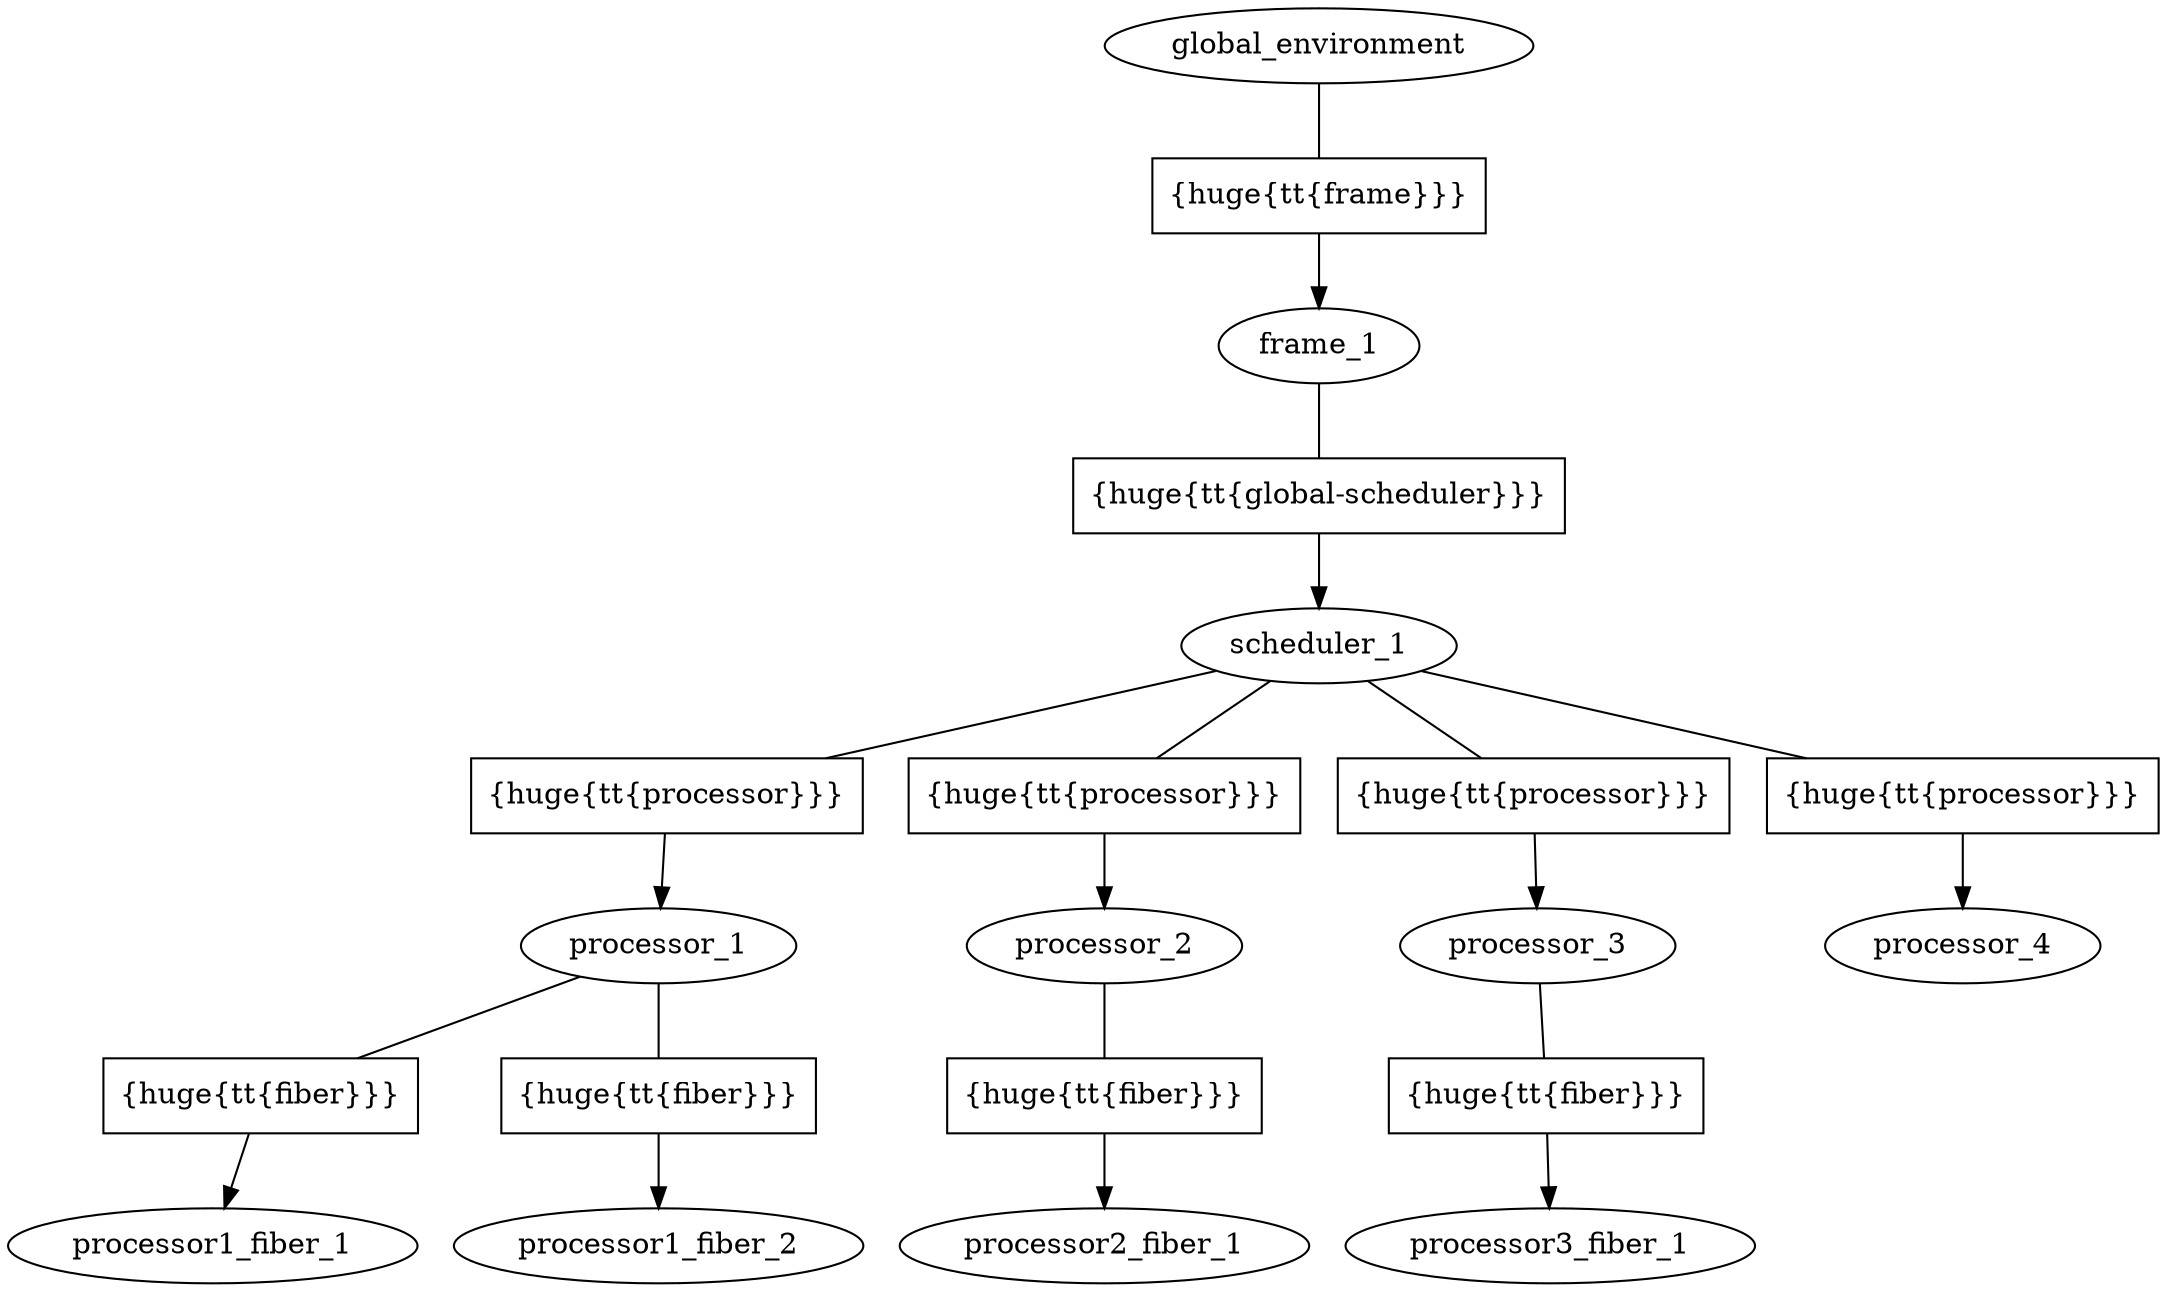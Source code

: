 digraph G {

  node [fillcolor = white, color = "#000000", style = filled];
  edge [color = "#000000"];
    
  processor_1 [texlbl = "{\huge{\tt{Processor}}}"];

  processor1_fiber_1 [texlbl = "{\huge{\tt{Fiber}}}"];
  processor_1_frame_processor1_fiber_1 [shape=box,label="{\huge{\tt{fiber}}}"];
  processor_1 -> processor_1_frame_processor1_fiber_1 [arrowhead=none];
  processor_1_frame_processor1_fiber_1 -> processor1_fiber_1 [style="-triangle 45"];

  processor1_fiber_2 [texlbl = "{\huge{\tt{Fiber}}}"];
  processor_1_frame_processor1_fiber_2 [shape=box,label="{\huge{\tt{fiber}}}"];
  processor_1 -> processor_1_frame_processor1_fiber_2 [arrowhead=none];
  processor_1_frame_processor1_fiber_2 -> processor1_fiber_2 [style="-triangle 45"];

  //processor1_fiber_3 [texlbl = "{\huge{\tt{Fiber}}}"];
  //processor_1_frame_processor1_fiber_3 [shape=box,label="{\huge{\tt{fiber}}}"];
  //processor_1 -> processor_1_frame_processor1_fiber_3 [arrowhead=none];
  //processor_1_frame_processor1_fiber_3 -> processor1_fiber_3 [style="-triangle 45"];


  processor_2 [texlbl = "{\huge{\tt{Processor}}}"];

  processor2_fiber_1 [texlbl = "{\huge{\tt{Fiber}}}"];
  processor_2_frame_processor2_fiber_1 [shape=box,label="{\huge{\tt{fiber}}}"];
  processor_2 -> processor_2_frame_processor2_fiber_1 [arrowhead=none];
  processor_2_frame_processor2_fiber_1 -> processor2_fiber_1 [style="-triangle 45"];

  //processor2_fiber_2 [texlbl = "{\huge{\tt{Fiber}}}"];
  //processor_2_frame_processor2_fiber_2 [shape=box,label="{\huge{\tt{fiber}}}"];
  //processor_2 -> processor_2_frame_processor2_fiber_2 [arrowhead=none];
  //processor_2_frame_processor2_fiber_2 -> processor2_fiber_2 [style="-triangle 45"];

  //processor2_fiber_3 [texlbl = "{\huge{\tt{Fiber}}}"];
  //processor_2_frame_processor2_fiber_3 [shape=box,label="{\huge{\tt{fiber}}}"];
  //processor_2 -> processor_2_frame_processor2_fiber_3 [arrowhead=none];
  //processor_2_frame_processor2_fiber_3 -> processor2_fiber_3 [style="-triangle 45"];


  processor_3 [texlbl = "{\huge{\tt{Processor}}}"];

  processor3_fiber_1 [texlbl = "{\huge{\tt{Fiber}}}"];
  processor_3_frame_processor3_fiber_1 [shape=box,label="{\huge{\tt{fiber}}}"];
  processor_3 -> processor_3_frame_processor3_fiber_1 [arrowhead=none];
  processor_3_frame_processor3_fiber_1 -> processor3_fiber_1 [style="-triangle 45"];

  //processor3_fiber_2 [texlbl = "{\huge{\tt{Fiber}}}"];
  //processor_3_frame_processor3_fiber_2 [shape=box,label="{\huge{\tt{fiber}}}"];
  //processor_3 -> processor_3_frame_processor3_fiber_2 [arrowhead=none];
  //processor_3_frame_processor3_fiber_2 -> processor3_fiber_2 [style="-triangle 45"];

  //processor3_fiber_3 [texlbl = "{\huge{\tt{Fiber}}}"];
  //processor_3_frame_processor3_fiber_3 [shape=box,label="{\huge{\tt{fiber}}}"];
  //processor_3 -> processor_3_frame_processor3_fiber_3 [arrowhead=none];
  //processor_3_frame_processor3_fiber_3 -> processor3_fiber_3 [style="-triangle 45"];


  processor_4 [texlbl = "{\huge{\tt{Processor}}}"];

  //processor4_fiber_1 [texlbl = "{\huge{\tt{Fiber}}}"];
  //processor_4_frame_processor4_fiber_1 [shape=box,label="{\huge{\tt{fiber}}}"];
  //processor_4 -> processor_4_frame_processor4_fiber_1 [arrowhead=none];
  //processor_4_frame_processor4_fiber_1 -> processor4_fiber_1 [style="-triangle 45"];

  //processor4_fiber_2 [texlbl = "{\huge{\tt{Fiber}}}"];
  //processor_4_frame_processor4_fiber_2 [shape=box,label="{\huge{\tt{fiber}}}"];
  //processor_4 -> processor_4_frame_processor4_fiber_2 [arrowhead=none];
  //processor_4_frame_processor4_fiber_2 -> processor4_fiber_2 [style="-triangle 45"];

  //processor4_fiber_3 [texlbl = "{\huge{\tt{Fiber}}}"];
  //processor_4_frame_processor4_fiber_3 [shape=box,label="{\huge{\tt{fiber}}}"];
  //processor_4 -> processor_4_frame_processor4_fiber_3 [arrowhead=none];
  //processor_4_frame_processor4_fiber_3 -> processor4_fiber_3 [style="-triangle 45"];


  scheduler_1 [texlbl = "{\huge{\tt{Scheduler}}}"];
  
  scheduler_1_frame_processor_1 [shape=box,label="{\huge{\tt{processor}}}"];
  scheduler_1 -> scheduler_1_frame_processor_1 [arrowhead=none];
  scheduler_1_frame_processor_1 -> processor_1 [style="-triangle 45"];
  
  scheduler_1_frame_processor_2 [shape=box,label="{\huge{\tt{processor}}}"];
  scheduler_1 -> scheduler_1_frame_processor_2 [arrowhead=none];
  scheduler_1_frame_processor_2 -> processor_2 [style="-triangle 45"];
  
  scheduler_1_frame_processor_3 [shape=box,label="{\huge{\tt{processor}}}"];
  scheduler_1 -> scheduler_1_frame_processor_3 [arrowhead=none];
  scheduler_1_frame_processor_3 -> processor_3 [style="-triangle 45"];
  
  scheduler_1_frame_processor_4 [shape=box,label="{\huge{\tt{processor}}}"];
  scheduler_1 -> scheduler_1_frame_processor_4 [arrowhead=none];
  scheduler_1_frame_processor_4 -> processor_4 [style="-triangle 45"];
  
  frame_1 [texlbl = "{\huge{\tt{Frame}}}"];

  frame_1_frame_scheduler_1 [shape=box,label="{\huge{\tt{global-scheduler}}}"];
  frame_1 -> frame_1_frame_scheduler_1 [arrowhead=none];
  frame_1_frame_scheduler_1 -> scheduler_1 [style="-triangle 45"];
    
  global_environment [texlbl = "{\huge{\tt{Global-Environment}}}"];
  
  global_environment_frame_frame_1 [shape=box,label="{\huge{\tt{frame}}}"];
  global_environment -> global_environment_frame_frame_1 [arrowhead=none];
  global_environment_frame_frame_1 -> frame_1 [style="-triangle 45"];
  
}
